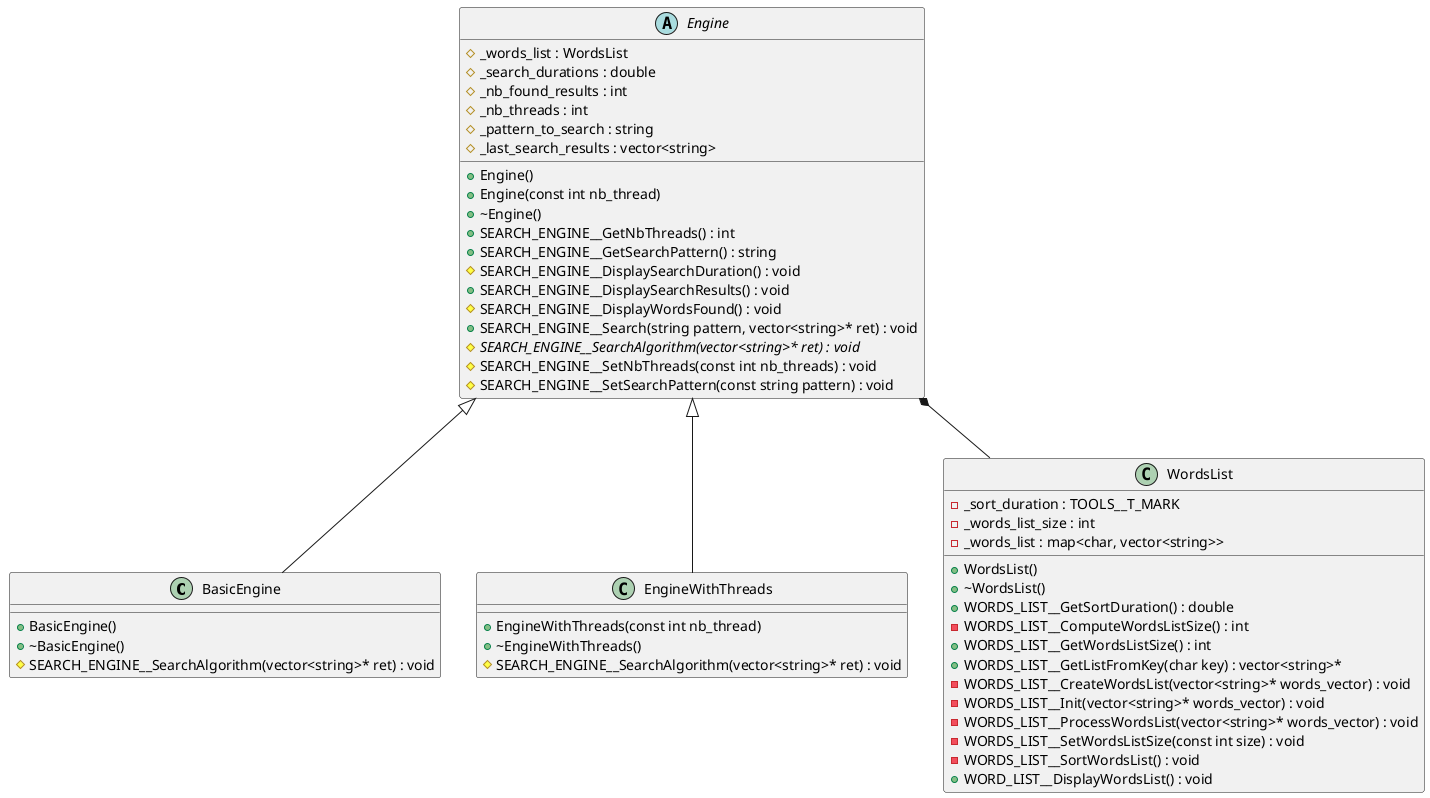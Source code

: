 @startuml





/' Objects '/

class BasicEngine {
	+BasicEngine()
	+~BasicEngine()
	#SEARCH_ENGINE__SearchAlgorithm(vector<string>* ret) : void
}


abstract class Engine {
	+Engine()
	+Engine(const int nb_thread)
	+~Engine()
	#_words_list : WordsList
	#_search_durations : double
	+SEARCH_ENGINE__GetNbThreads() : int
	#_nb_found_results : int
	#_nb_threads : int
	+SEARCH_ENGINE__GetSearchPattern() : string
	#_pattern_to_search : string
	#_last_search_results : vector<string>
	#SEARCH_ENGINE__DisplaySearchDuration() : void
	+SEARCH_ENGINE__DisplaySearchResults() : void
	#SEARCH_ENGINE__DisplayWordsFound() : void
	+SEARCH_ENGINE__Search(string pattern, vector<string>* ret) : void
	#{abstract} SEARCH_ENGINE__SearchAlgorithm(vector<string>* ret) : void
	#SEARCH_ENGINE__SetNbThreads(const int nb_threads) : void
	#SEARCH_ENGINE__SetSearchPattern(const string pattern) : void
}


class EngineWithThreads {
	+EngineWithThreads(const int nb_thread)
	+~EngineWithThreads()
	#SEARCH_ENGINE__SearchAlgorithm(vector<string>* ret) : void
}


class WordsList {
	+WordsList()
	+~WordsList()
	-_sort_duration : TOOLS__T_MARK
	+WORDS_LIST__GetSortDuration() : double
	-WORDS_LIST__ComputeWordsListSize() : int
	+WORDS_LIST__GetWordsListSize() : int
	-_words_list_size : int
	-_words_list : map<char, vector<string>>
	+WORDS_LIST__GetListFromKey(char key) : vector<string>*
	-WORDS_LIST__CreateWordsList(vector<string>* words_vector) : void
	-WORDS_LIST__Init(vector<string>* words_vector) : void
	-WORDS_LIST__ProcessWordsList(vector<string>* words_vector) : void
	-WORDS_LIST__SetWordsListSize(const int size) : void
	-WORDS_LIST__SortWordsList() : void
	+WORD_LIST__DisplayWordsList() : void
}





/' Inheritance relationships '/

.Engine <|-- .BasicEngine


.Engine <|-- .EngineWithThreads





/' Aggregation relationships '/

.Engine *-- .WordsList






/' Nested objects '/



@enduml
